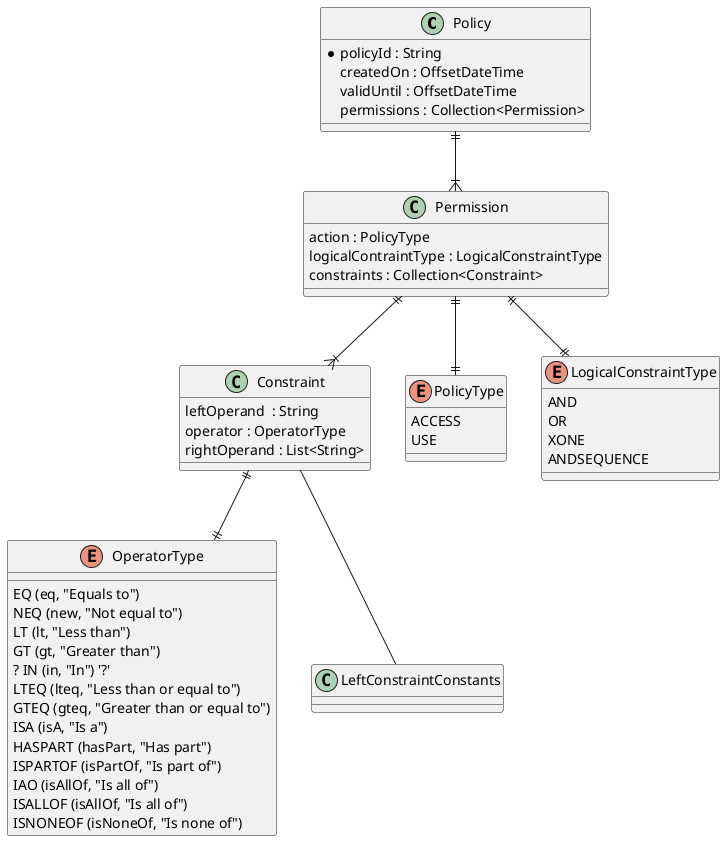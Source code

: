 @startuml
'https://plantuml.com/class-diagram



'https://www.w3.org/TR/odrl-model/'


class Policy {
    * policyId : String
    createdOn : OffsetDateTime
    validUntil : OffsetDateTime
    permissions : Collection<Permission>
}

class Permission {
    action : PolicyType
    logicalContraintType : LogicalConstraintType
    constraints : Collection<Constraint>
}


class Constraint {
     leftOperand  : String
     operator : OperatorType
     rightOperand : List<String>
}

'https://www.w3.org/TR/odrl-vocab/#constraintRelationalOperators'
enum OperatorType {
    EQ (eq, "Equals to")
    NEQ (new, "Not equal to")
    LT (lt, "Less than")
    GT (gt, "Greater than")
    ? IN (in, "In") '?'
    LTEQ (lteq, "Less than or equal to")
    GTEQ (gteq, "Greater than or equal to")
    ISA (isA, "Is a")
    HASPART (hasPart, "Has part")
    ISPARTOF (isPartOf, "Is part of")
    IAO (isAllOf, "Is all of")
    ISALLOF (isAllOf, "Is all of")
    ISNONEOF (isNoneOf, "Is none of")
}

'"@id": "http://www.w3.org/ns/odrl/2/gt"'
'"@id": "http://www.w3.org/ns/odrl/2/gteq"'
'"@id": "http://www.w3.org/ns/odrl/2/isPartOf"'
'"@id": "http://www.w3.org/ns/odrl/2/hasPart"'
'"@id": "http://www.w3.org/ns/odrl/2/isAnyOf"'
'"@id": "http://www.w3.org/ns/odrl/2/lteq"'
'"@id": "http://www.w3.org/ns/odrl/2/eq"'
'"@id": "http://www.w3.org/ns/odrl/2/neq"'
'"@id": "http://www.w3.org/ns/odrl/2/isNoneOf"'
'"@id": "http://www.w3.org/ns/odrl/2/lt"'
'"@id": "http://www.w3.org/ns/odrl/2/isAllOf"'
'"@id": "http://www.w3.org/ns/odrl/2/isA"'

enum PolicyType {
    ACCESS
    USE
}

enum LogicalConstraintType{
    AND
    OR
    XONE
    ANDSEQUENCE
}

Policy ||--|{  Permission
Permission ||--|| PolicyType
Permission ||--|| LogicalConstraintType
Permission ||--|{   Constraint
Constraint ||--|| OperatorType
Constraint -- LeftConstraintConstants
@enduml